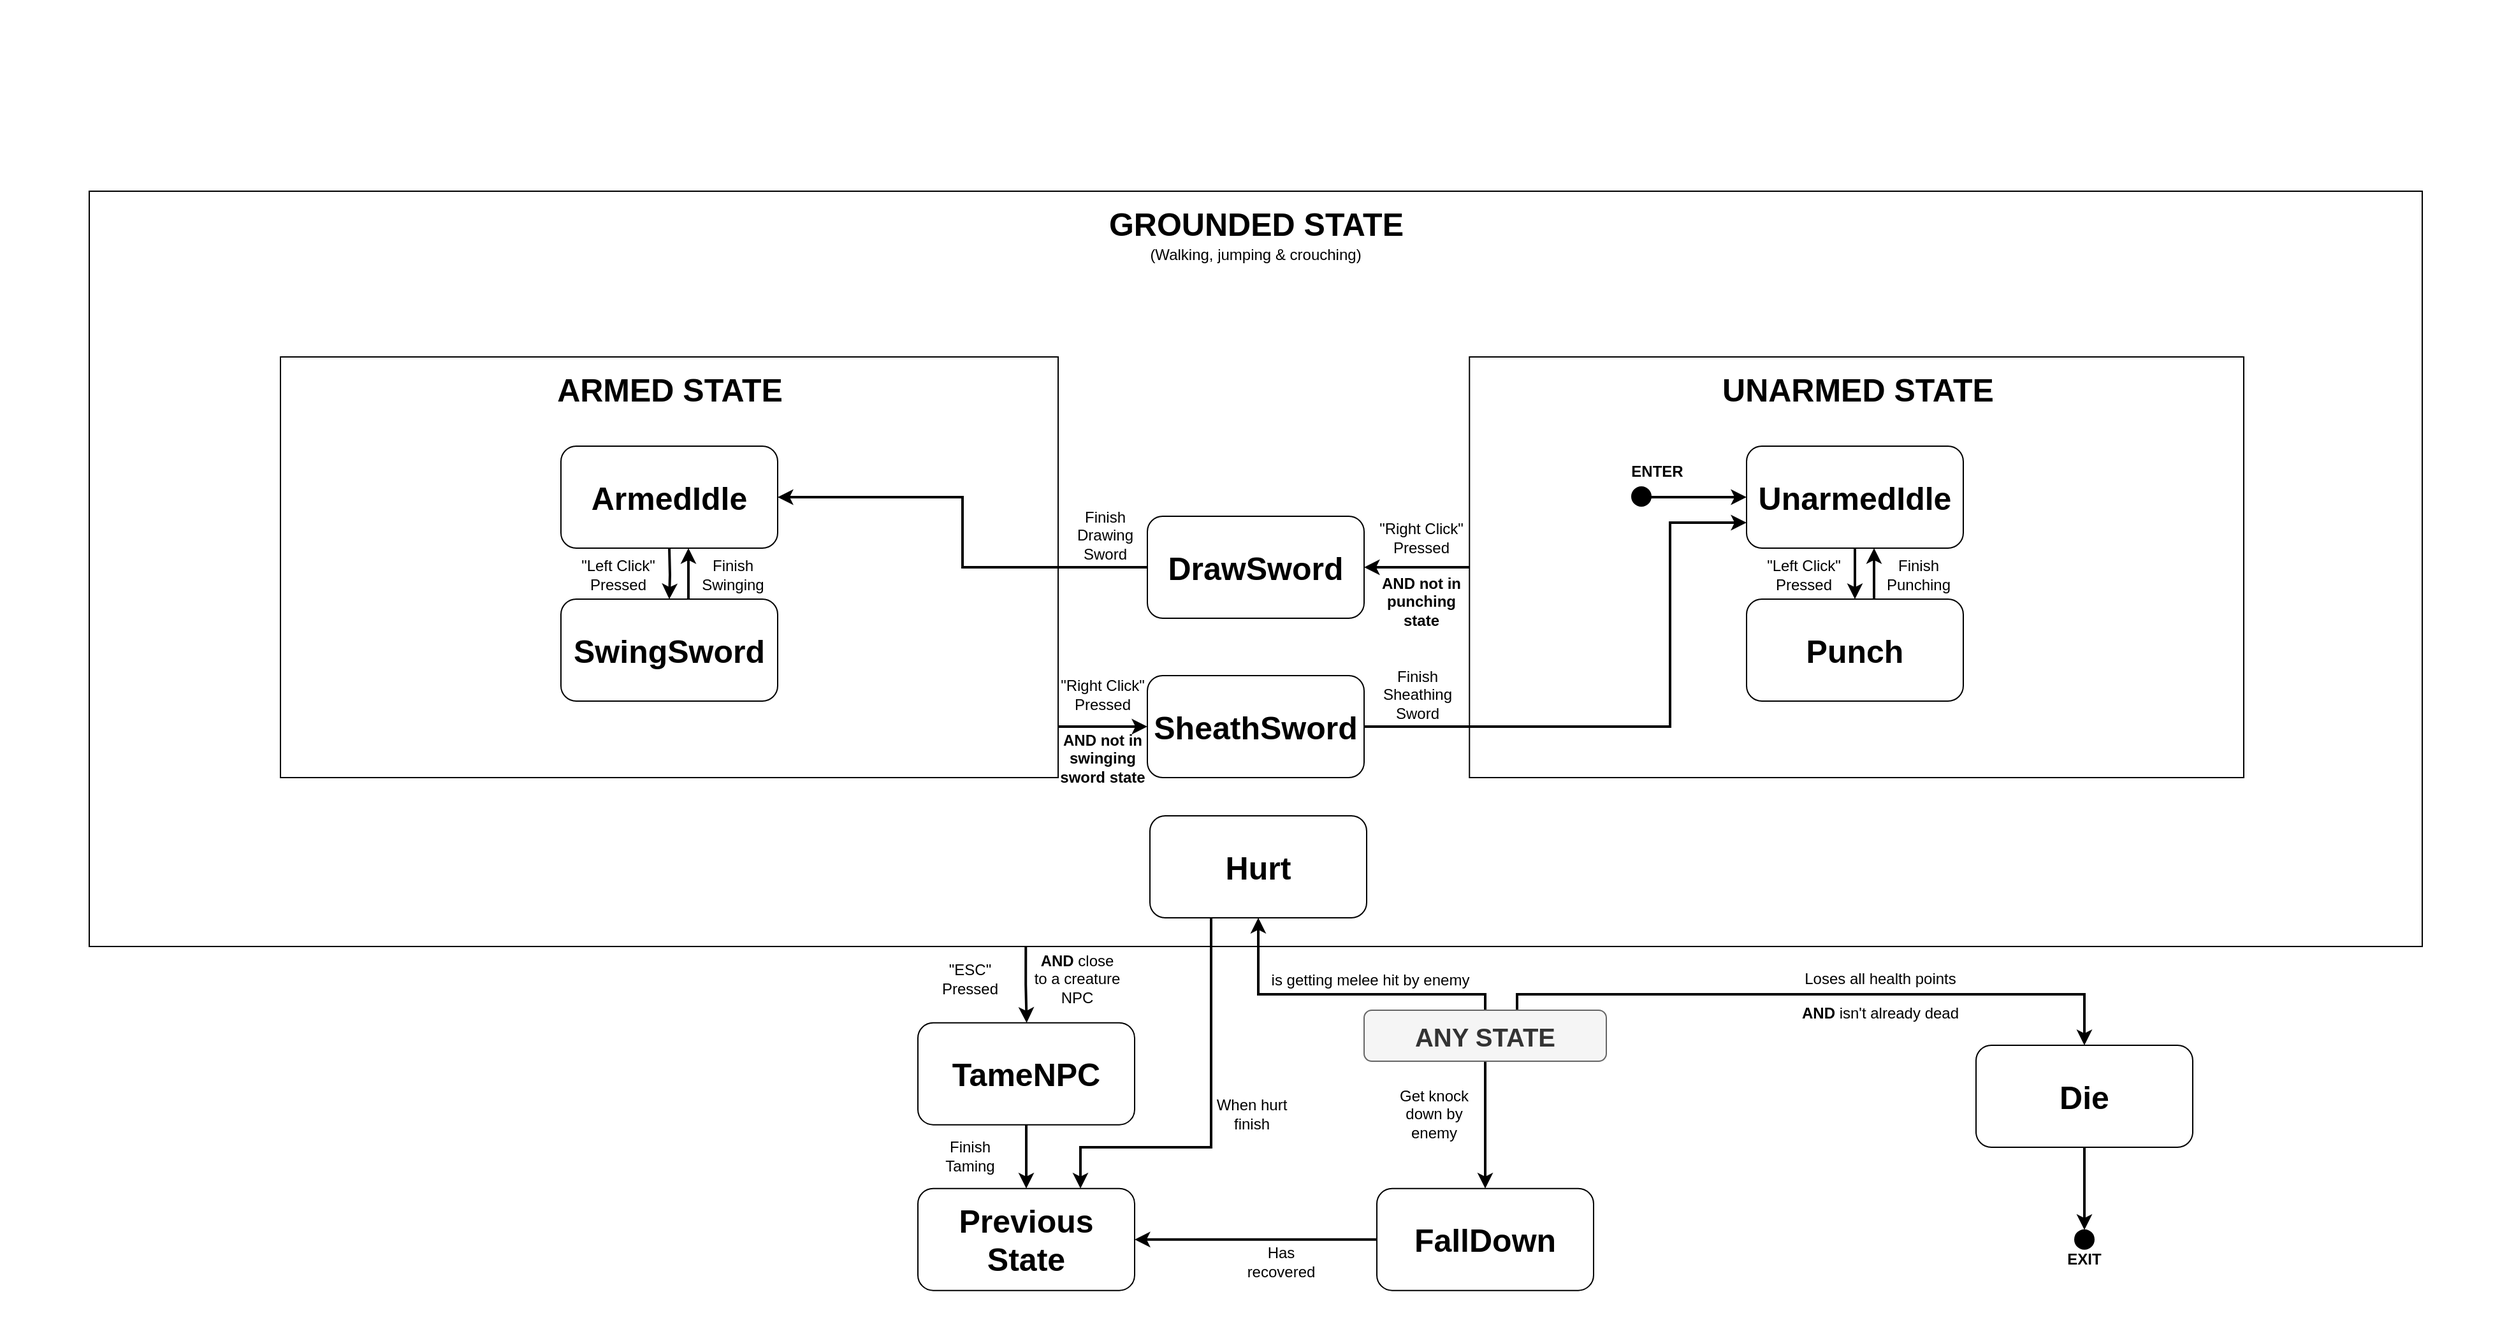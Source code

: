 <mxfile version="20.0.3" type="device" pages="2"><diagram id="yUpBF1HfpDL-CtmX74Qh" name="Page-2"><mxGraphModel dx="3445" dy="2468" grid="1" gridSize="10" guides="1" tooltips="1" connect="1" arrows="1" fold="1" page="1" pageScale="1" pageWidth="850" pageHeight="1100" math="0" shadow="0"><root><mxCell id="0"/><mxCell id="1" parent="0"/><mxCell id="lR3vza3MDC_BsID35Lrz-1" value="" style="rounded=0;whiteSpace=wrap;html=1;fontSize=11;fillColor=none;strokeColor=none;" vertex="1" parent="1"><mxGeometry x="-250" y="-610" width="1960" height="1040" as="geometry"/></mxCell><mxCell id="C9PRZ3Kujz4Gb-X37OMo-48" value="" style="rounded=0;whiteSpace=wrap;html=1;fontSize=11;" parent="1" vertex="1"><mxGeometry x="-180" y="-460" width="1830" height="592.5" as="geometry"/></mxCell><mxCell id="C9PRZ3Kujz4Gb-X37OMo-7" style="edgeStyle=orthogonalEdgeStyle;rounded=0;orthogonalLoop=1;jettySize=auto;html=1;entryX=0.383;entryY=-0.002;entryDx=0;entryDy=0;fontSize=11;strokeWidth=2;entryPerimeter=0;" parent="1" edge="1"><mxGeometry relative="1" as="geometry"><mxPoint x="554.64" y="132.5" as="sourcePoint"/><mxPoint x="555.31" y="192.34" as="targetPoint"/><Array as="points"><mxPoint x="554.64" y="162.5"/><mxPoint x="555.64" y="162.5"/></Array></mxGeometry></mxCell><mxCell id="C9PRZ3Kujz4Gb-X37OMo-19" style="edgeStyle=orthogonalEdgeStyle;rounded=0;orthogonalLoop=1;jettySize=auto;html=1;fontSize=11;strokeWidth=2;" parent="1" source="C9PRZ3Kujz4Gb-X37OMo-2" edge="1"><mxGeometry relative="1" as="geometry"><mxPoint x="555" y="322.34" as="targetPoint"/></mxGeometry></mxCell><mxCell id="C9PRZ3Kujz4Gb-X37OMo-2" value="&lt;font style=&quot;font-size: 25px;&quot;&gt;&lt;b&gt;TameNPC&lt;/b&gt;&lt;/font&gt;" style="rounded=1;whiteSpace=wrap;html=1;" parent="1" vertex="1"><mxGeometry x="470" y="192.34" width="170" height="80" as="geometry"/></mxCell><mxCell id="C9PRZ3Kujz4Gb-X37OMo-8" value="&quot;ESC&quot; Pressed" style="text;html=1;strokeColor=none;fillColor=none;align=center;verticalAlign=middle;whiteSpace=wrap;rounded=0;fontSize=12;" parent="1" vertex="1"><mxGeometry x="475.56" y="132.5" width="70" height="50" as="geometry"/></mxCell><mxCell id="C9PRZ3Kujz4Gb-X37OMo-20" value="&lt;font style=&quot;font-size: 25px;&quot;&gt;&lt;b&gt;Previous State&lt;/b&gt;&lt;/font&gt;" style="rounded=1;whiteSpace=wrap;html=1;" parent="1" vertex="1"><mxGeometry x="470" y="322.34" width="170" height="80" as="geometry"/></mxCell><mxCell id="C9PRZ3Kujz4Gb-X37OMo-21" value="Finish Taming" style="text;html=1;strokeColor=none;fillColor=none;align=center;verticalAlign=middle;whiteSpace=wrap;rounded=0;fontSize=12;" parent="1" vertex="1"><mxGeometry x="475.56" y="272.34" width="70" height="50" as="geometry"/></mxCell><mxCell id="C9PRZ3Kujz4Gb-X37OMo-38" style="edgeStyle=orthogonalEdgeStyle;rounded=0;orthogonalLoop=1;jettySize=auto;html=1;entryX=1;entryY=0.5;entryDx=0;entryDy=0;fontSize=25;strokeWidth=2;" parent="1" source="C9PRZ3Kujz4Gb-X37OMo-23" target="C9PRZ3Kujz4Gb-X37OMo-12" edge="1"><mxGeometry relative="1" as="geometry"/></mxCell><mxCell id="C9PRZ3Kujz4Gb-X37OMo-23" value="" style="rounded=0;whiteSpace=wrap;html=1;fontSize=11;" parent="1" vertex="1"><mxGeometry x="902.64" y="-330" width="607.36" height="330" as="geometry"/></mxCell><mxCell id="C9PRZ3Kujz4Gb-X37OMo-24" value="UNARMED STATE" style="text;html=1;strokeColor=none;fillColor=none;align=center;verticalAlign=middle;whiteSpace=wrap;rounded=0;fontSize=25;fontStyle=1" parent="1" vertex="1"><mxGeometry x="1075.28" y="-320" width="264.72" height="30" as="geometry"/></mxCell><mxCell id="C9PRZ3Kujz4Gb-X37OMo-12" value="&lt;font style=&quot;font-size: 25px;&quot;&gt;&lt;b&gt;DrawSword&lt;/b&gt;&lt;/font&gt;" style="rounded=1;whiteSpace=wrap;html=1;" parent="1" vertex="1"><mxGeometry x="650" y="-205" width="170" height="80" as="geometry"/></mxCell><mxCell id="C9PRZ3Kujz4Gb-X37OMo-34" style="edgeStyle=orthogonalEdgeStyle;rounded=0;orthogonalLoop=1;jettySize=auto;html=1;entryX=0.5;entryY=0;entryDx=0;entryDy=0;fontSize=25;strokeWidth=2;" parent="1" source="f2G6BQzRH3v57bKZy8mz-2" target="C9PRZ3Kujz4Gb-X37OMo-33" edge="1"><mxGeometry relative="1" as="geometry"/></mxCell><mxCell id="f2G6BQzRH3v57bKZy8mz-2" value="&lt;font style=&quot;font-size: 25px;&quot;&gt;&lt;b&gt;UnarmedIdle&lt;/b&gt;&lt;/font&gt;" style="rounded=1;whiteSpace=wrap;html=1;" parent="1" vertex="1"><mxGeometry x="1120" y="-260" width="170" height="80" as="geometry"/></mxCell><mxCell id="f2G6BQzRH3v57bKZy8mz-46" style="edgeStyle=orthogonalEdgeStyle;rounded=0;orthogonalLoop=1;jettySize=auto;html=1;fontSize=5;strokeWidth=2;" parent="1" source="f2G6BQzRH3v57bKZy8mz-47" edge="1"><mxGeometry relative="1" as="geometry"><mxPoint x="1120" y="-220" as="targetPoint"/><Array as="points"><mxPoint x="1082.44" y="-220.5"/></Array></mxGeometry></mxCell><mxCell id="f2G6BQzRH3v57bKZy8mz-47" value="" style="ellipse;whiteSpace=wrap;html=1;aspect=fixed;fontSize=5;fillColor=#000000;" parent="1" vertex="1"><mxGeometry x="1030" y="-228" width="15" height="15" as="geometry"/></mxCell><mxCell id="f2G6BQzRH3v57bKZy8mz-48" value="ENTER" style="text;html=1;strokeColor=none;fillColor=none;align=center;verticalAlign=middle;whiteSpace=wrap;rounded=0;fontSize=12;fontStyle=1" parent="1" vertex="1"><mxGeometry x="1027.08" y="-248" width="46.13" height="15" as="geometry"/></mxCell><mxCell id="sqc_Tt65g7vkRFVTMmjo-10" style="edgeStyle=orthogonalEdgeStyle;rounded=0;orthogonalLoop=1;jettySize=auto;html=1;fontSize=15;strokeWidth=2;" parent="1" source="C9PRZ3Kujz4Gb-X37OMo-33" target="f2G6BQzRH3v57bKZy8mz-2" edge="1"><mxGeometry relative="1" as="geometry"><Array as="points"><mxPoint x="1220" y="-160"/><mxPoint x="1220" y="-160"/></Array></mxGeometry></mxCell><mxCell id="C9PRZ3Kujz4Gb-X37OMo-33" value="&lt;font style=&quot;font-size: 25px;&quot;&gt;&lt;b&gt;Punch&lt;/b&gt;&lt;/font&gt;" style="rounded=1;whiteSpace=wrap;html=1;" parent="1" vertex="1"><mxGeometry x="1120" y="-140" width="170" height="80" as="geometry"/></mxCell><mxCell id="C9PRZ3Kujz4Gb-X37OMo-37" value="&quot;Left Click&quot;&lt;br&gt;Pressed" style="text;html=1;strokeColor=none;fillColor=none;align=center;verticalAlign=middle;whiteSpace=wrap;rounded=0;fontSize=12;" parent="1" vertex="1"><mxGeometry x="1130" y="-184" width="70" height="50" as="geometry"/></mxCell><mxCell id="C9PRZ3Kujz4Gb-X37OMo-40" value="&quot;Right Click&quot; Pressed" style="text;html=1;strokeColor=none;fillColor=none;align=center;verticalAlign=middle;whiteSpace=wrap;rounded=0;fontSize=12;" parent="1" vertex="1"><mxGeometry x="830" y="-213" width="70" height="50" as="geometry"/></mxCell><mxCell id="C9PRZ3Kujz4Gb-X37OMo-42" value="Finish Drawing Sword" style="text;html=1;strokeColor=none;fillColor=none;align=center;verticalAlign=middle;whiteSpace=wrap;rounded=0;fontSize=12;" parent="1" vertex="1"><mxGeometry x="582" y="-215" width="70" height="50" as="geometry"/></mxCell><mxCell id="C9PRZ3Kujz4Gb-X37OMo-44" style="edgeStyle=orthogonalEdgeStyle;rounded=0;orthogonalLoop=1;jettySize=auto;html=1;fontSize=25;strokeWidth=2;entryX=0;entryY=0.75;entryDx=0;entryDy=0;" parent="1" source="C9PRZ3Kujz4Gb-X37OMo-43" target="f2G6BQzRH3v57bKZy8mz-2" edge="1"><mxGeometry relative="1" as="geometry"><mxPoint x="890" as="targetPoint"/><Array as="points"><mxPoint x="1060" y="-40"/><mxPoint x="1060" y="-200"/></Array></mxGeometry></mxCell><mxCell id="C9PRZ3Kujz4Gb-X37OMo-43" value="&lt;font style=&quot;font-size: 25px;&quot;&gt;&lt;b&gt;SheathSword&lt;/b&gt;&lt;/font&gt;" style="rounded=1;whiteSpace=wrap;html=1;" parent="1" vertex="1"><mxGeometry x="650" y="-80" width="170" height="80" as="geometry"/></mxCell><mxCell id="C9PRZ3Kujz4Gb-X37OMo-45" style="edgeStyle=orthogonalEdgeStyle;rounded=0;orthogonalLoop=1;jettySize=auto;html=1;fontSize=25;strokeWidth=2;entryX=0;entryY=0.5;entryDx=0;entryDy=0;" parent="1" target="C9PRZ3Kujz4Gb-X37OMo-43" edge="1"><mxGeometry relative="1" as="geometry"><mxPoint x="912.64" y="-30.03" as="targetPoint"/><mxPoint x="579" y="-40" as="sourcePoint"/><Array as="points"><mxPoint x="579" y="-40"/></Array></mxGeometry></mxCell><mxCell id="C9PRZ3Kujz4Gb-X37OMo-46" value="&quot;Right Click&quot; Pressed" style="text;html=1;strokeColor=none;fillColor=none;align=center;verticalAlign=middle;whiteSpace=wrap;rounded=0;fontSize=12;" parent="1" vertex="1"><mxGeometry x="580" y="-90" width="70" height="50" as="geometry"/></mxCell><mxCell id="C9PRZ3Kujz4Gb-X37OMo-47" value="Finish Sheathing Sword" style="text;html=1;strokeColor=none;fillColor=none;align=center;verticalAlign=middle;whiteSpace=wrap;rounded=0;fontSize=12;" parent="1" vertex="1"><mxGeometry x="827" y="-90" width="70" height="50" as="geometry"/></mxCell><mxCell id="C9PRZ3Kujz4Gb-X37OMo-49" value="GROUNDED STATE" style="text;html=1;strokeColor=none;fillColor=none;align=center;verticalAlign=middle;whiteSpace=wrap;rounded=0;fontSize=25;fontStyle=1" parent="1" vertex="1"><mxGeometry x="602.64" y="-450" width="264.72" height="30" as="geometry"/></mxCell><mxCell id="C9PRZ3Kujz4Gb-X37OMo-57" value="" style="rounded=0;whiteSpace=wrap;html=1;fontSize=11;" parent="1" vertex="1"><mxGeometry x="-30" y="-330" width="610" height="330" as="geometry"/></mxCell><mxCell id="C9PRZ3Kujz4Gb-X37OMo-58" value="ARMED STATE" style="text;html=1;strokeColor=none;fillColor=none;align=center;verticalAlign=middle;whiteSpace=wrap;rounded=0;fontSize=25;fontStyle=1" parent="1" vertex="1"><mxGeometry x="142.64" y="-320" width="264.72" height="30" as="geometry"/></mxCell><mxCell id="C9PRZ3Kujz4Gb-X37OMo-59" value="&lt;font style=&quot;font-size: 25px;&quot;&gt;&lt;b&gt;ArmedIdle&lt;/b&gt;&lt;/font&gt;" style="rounded=1;whiteSpace=wrap;html=1;" parent="1" vertex="1"><mxGeometry x="190" y="-260" width="170" height="80" as="geometry"/></mxCell><mxCell id="C9PRZ3Kujz4Gb-X37OMo-60" style="edgeStyle=orthogonalEdgeStyle;rounded=0;orthogonalLoop=1;jettySize=auto;html=1;entryX=0.5;entryY=0;entryDx=0;entryDy=0;fontSize=25;strokeWidth=2;" parent="1" target="C9PRZ3Kujz4Gb-X37OMo-61" edge="1"><mxGeometry relative="1" as="geometry"><mxPoint x="275" y="-180" as="sourcePoint"/></mxGeometry></mxCell><mxCell id="sqc_Tt65g7vkRFVTMmjo-14" style="edgeStyle=orthogonalEdgeStyle;rounded=0;orthogonalLoop=1;jettySize=auto;html=1;fontSize=15;strokeWidth=2;" parent="1" source="C9PRZ3Kujz4Gb-X37OMo-61" edge="1"><mxGeometry relative="1" as="geometry"><mxPoint x="290" y="-180" as="targetPoint"/><Array as="points"><mxPoint x="290" y="-180"/></Array></mxGeometry></mxCell><mxCell id="C9PRZ3Kujz4Gb-X37OMo-61" value="&lt;font style=&quot;font-size: 25px;&quot;&gt;&lt;b&gt;SwingSword&lt;/b&gt;&lt;/font&gt;" style="rounded=1;whiteSpace=wrap;html=1;" parent="1" vertex="1"><mxGeometry x="190" y="-140" width="170" height="80" as="geometry"/></mxCell><mxCell id="C9PRZ3Kujz4Gb-X37OMo-62" value="&quot;Left Click&quot;&lt;br&gt;Pressed" style="text;html=1;strokeColor=none;fillColor=none;align=center;verticalAlign=middle;whiteSpace=wrap;rounded=0;fontSize=12;" parent="1" vertex="1"><mxGeometry x="200" y="-184" width="70" height="50" as="geometry"/></mxCell><mxCell id="sqc_Tt65g7vkRFVTMmjo-11" value="Finish Punching" style="text;html=1;strokeColor=none;fillColor=none;align=center;verticalAlign=middle;whiteSpace=wrap;rounded=0;fontSize=12;" parent="1" vertex="1"><mxGeometry x="1220" y="-184" width="70" height="50" as="geometry"/></mxCell><mxCell id="sqc_Tt65g7vkRFVTMmjo-15" value="Finish Swinging" style="text;html=1;strokeColor=none;fillColor=none;align=center;verticalAlign=middle;whiteSpace=wrap;rounded=0;fontSize=12;" parent="1" vertex="1"><mxGeometry x="290" y="-184" width="70" height="50" as="geometry"/></mxCell><mxCell id="FXybPwPr7TncIUo6aG1R-1" value="(Walking, jumping &amp;amp; crouching)" style="text;html=1;strokeColor=none;fillColor=none;align=center;verticalAlign=middle;whiteSpace=wrap;rounded=0;fontSize=12;" parent="1" vertex="1"><mxGeometry x="640" y="-440" width="190" height="60" as="geometry"/></mxCell><mxCell id="FXybPwPr7TncIUo6aG1R-2" value="&lt;b&gt;AND &lt;/b&gt;close to a creature NPC" style="text;html=1;strokeColor=none;fillColor=none;align=center;verticalAlign=middle;whiteSpace=wrap;rounded=0;fontSize=12;" parent="1" vertex="1"><mxGeometry x="560" y="132.5" width="70" height="50" as="geometry"/></mxCell><mxCell id="XEfIY7p0j_nCrsNlaSIn-3" style="edgeStyle=orthogonalEdgeStyle;rounded=0;orthogonalLoop=1;jettySize=auto;html=1;entryX=0.5;entryY=0;entryDx=0;entryDy=0;strokeWidth=2;" parent="1" source="XEfIY7p0j_nCrsNlaSIn-1" target="XEfIY7p0j_nCrsNlaSIn-2" edge="1"><mxGeometry relative="1" as="geometry"/></mxCell><mxCell id="XEfIY7p0j_nCrsNlaSIn-6" style="edgeStyle=orthogonalEdgeStyle;rounded=0;orthogonalLoop=1;jettySize=auto;html=1;strokeWidth=2;" parent="1" source="XEfIY7p0j_nCrsNlaSIn-1" target="XEfIY7p0j_nCrsNlaSIn-5" edge="1"><mxGeometry relative="1" as="geometry"><Array as="points"><mxPoint x="915" y="170"/><mxPoint x="737" y="170"/></Array></mxGeometry></mxCell><mxCell id="5kYBkoKc0X89ujHSu7hd-3" style="edgeStyle=orthogonalEdgeStyle;rounded=0;orthogonalLoop=1;jettySize=auto;html=1;entryX=0.5;entryY=0;entryDx=0;entryDy=0;strokeWidth=2;" parent="1" source="XEfIY7p0j_nCrsNlaSIn-1" target="5kYBkoKc0X89ujHSu7hd-2" edge="1"><mxGeometry relative="1" as="geometry"><Array as="points"><mxPoint x="940" y="170"/><mxPoint x="1385" y="170"/></Array></mxGeometry></mxCell><mxCell id="XEfIY7p0j_nCrsNlaSIn-1" value="&lt;span style=&quot;font-size: 20px;&quot;&gt;&lt;b&gt;ANY STATE&lt;/b&gt;&lt;/span&gt;" style="rounded=1;whiteSpace=wrap;html=1;fillColor=#f5f5f5;strokeColor=#666666;fontColor=#333333;" parent="1" vertex="1"><mxGeometry x="820" y="182.5" width="190" height="40" as="geometry"/></mxCell><mxCell id="XEfIY7p0j_nCrsNlaSIn-9" style="edgeStyle=orthogonalEdgeStyle;rounded=0;orthogonalLoop=1;jettySize=auto;html=1;entryX=1;entryY=0.5;entryDx=0;entryDy=0;strokeWidth=2;" parent="1" source="XEfIY7p0j_nCrsNlaSIn-2" target="C9PRZ3Kujz4Gb-X37OMo-20" edge="1"><mxGeometry relative="1" as="geometry"/></mxCell><mxCell id="XEfIY7p0j_nCrsNlaSIn-2" value="&lt;font style=&quot;font-size: 25px;&quot;&gt;&lt;b&gt;FallDown&lt;/b&gt;&lt;/font&gt;" style="rounded=1;whiteSpace=wrap;html=1;" parent="1" vertex="1"><mxGeometry x="830" y="322.34" width="170" height="80" as="geometry"/></mxCell><mxCell id="XEfIY7p0j_nCrsNlaSIn-4" value="Get knock down by enemy" style="text;html=1;strokeColor=none;fillColor=none;align=center;verticalAlign=middle;whiteSpace=wrap;rounded=0;fontSize=12;" parent="1" vertex="1"><mxGeometry x="840" y="239" width="70" height="50" as="geometry"/></mxCell><mxCell id="XEfIY7p0j_nCrsNlaSIn-11" style="edgeStyle=orthogonalEdgeStyle;rounded=0;orthogonalLoop=1;jettySize=auto;html=1;strokeWidth=2;exitX=0;exitY=0.5;exitDx=0;exitDy=0;entryX=0.75;entryY=0;entryDx=0;entryDy=0;" parent="1" source="XEfIY7p0j_nCrsNlaSIn-5" target="C9PRZ3Kujz4Gb-X37OMo-20" edge="1"><mxGeometry relative="1" as="geometry"><Array as="points"><mxPoint x="700" y="70"/><mxPoint x="700" y="290"/><mxPoint x="598" y="290"/></Array><mxPoint x="555" y="420" as="targetPoint"/></mxGeometry></mxCell><mxCell id="XEfIY7p0j_nCrsNlaSIn-5" value="&lt;font style=&quot;font-size: 25px;&quot;&gt;&lt;b&gt;Hurt&lt;/b&gt;&lt;/font&gt;" style="rounded=1;whiteSpace=wrap;html=1;" parent="1" vertex="1"><mxGeometry x="652" y="30" width="170" height="80" as="geometry"/></mxCell><mxCell id="XEfIY7p0j_nCrsNlaSIn-7" value="is getting melee hit by enemy" style="text;html=1;strokeColor=none;fillColor=none;align=center;verticalAlign=middle;whiteSpace=wrap;rounded=0;fontSize=12;" parent="1" vertex="1"><mxGeometry x="727" y="134" width="196" height="50" as="geometry"/></mxCell><mxCell id="XEfIY7p0j_nCrsNlaSIn-10" value="Has recovered" style="text;html=1;strokeColor=none;fillColor=none;align=center;verticalAlign=middle;whiteSpace=wrap;rounded=0;fontSize=12;" parent="1" vertex="1"><mxGeometry x="720" y="354.84" width="70" height="50" as="geometry"/></mxCell><mxCell id="XEfIY7p0j_nCrsNlaSIn-12" value="When hurt finish" style="text;html=1;strokeColor=none;fillColor=none;align=center;verticalAlign=middle;whiteSpace=wrap;rounded=0;fontSize=12;" parent="1" vertex="1"><mxGeometry x="697" y="239" width="70" height="50" as="geometry"/></mxCell><mxCell id="5kYBkoKc0X89ujHSu7hd-5" style="edgeStyle=orthogonalEdgeStyle;rounded=0;orthogonalLoop=1;jettySize=auto;html=1;strokeWidth=2;entryX=0.5;entryY=0;entryDx=0;entryDy=0;" parent="1" source="5kYBkoKc0X89ujHSu7hd-2" target="5kYBkoKc0X89ujHSu7hd-7" edge="1"><mxGeometry relative="1" as="geometry"><mxPoint x="1385" y="350" as="targetPoint"/></mxGeometry></mxCell><mxCell id="5kYBkoKc0X89ujHSu7hd-2" value="&lt;font style=&quot;font-size: 25px;&quot;&gt;&lt;b&gt;Die&lt;/b&gt;&lt;/font&gt;" style="rounded=1;whiteSpace=wrap;html=1;" parent="1" vertex="1"><mxGeometry x="1300" y="210" width="170" height="80" as="geometry"/></mxCell><mxCell id="5kYBkoKc0X89ujHSu7hd-4" value="Loses all health points" style="text;html=1;strokeColor=none;fillColor=none;align=center;verticalAlign=middle;whiteSpace=wrap;rounded=0;fontSize=12;" parent="1" vertex="1"><mxGeometry x="1140" y="132.5" width="170" height="50" as="geometry"/></mxCell><mxCell id="5kYBkoKc0X89ujHSu7hd-7" value="" style="ellipse;whiteSpace=wrap;html=1;aspect=fixed;fontSize=5;fillColor=#000000;" parent="1" vertex="1"><mxGeometry x="1377.5" y="354.84" width="15" height="15" as="geometry"/></mxCell><mxCell id="5kYBkoKc0X89ujHSu7hd-8" value="EXIT" style="text;html=1;strokeColor=none;fillColor=none;align=center;verticalAlign=middle;whiteSpace=wrap;rounded=0;fontSize=12;fontStyle=1" parent="1" vertex="1"><mxGeometry x="1361.94" y="370" width="46.13" height="15" as="geometry"/></mxCell><mxCell id="cuzj8sPPeZRZw2SsU4HX-1" value="&lt;b&gt;AND &lt;/b&gt;isn't already dead" style="text;html=1;strokeColor=none;fillColor=none;align=center;verticalAlign=middle;whiteSpace=wrap;rounded=0;fontSize=12;" parent="1" vertex="1"><mxGeometry x="1140" y="160" width="170" height="50" as="geometry"/></mxCell><mxCell id="W1N1uzbsPRrbgl_8o9r_-1" value="&lt;b&gt;AND not in punching state&lt;/b&gt;" style="text;html=1;strokeColor=none;fillColor=none;align=center;verticalAlign=middle;whiteSpace=wrap;rounded=0;fontSize=12;" parent="1" vertex="1"><mxGeometry x="830" y="-163" width="70" height="50" as="geometry"/></mxCell><mxCell id="W1N1uzbsPRrbgl_8o9r_-2" value="&lt;b&gt;AND not in swinging sword state&lt;/b&gt;" style="text;html=1;strokeColor=none;fillColor=none;align=center;verticalAlign=middle;whiteSpace=wrap;rounded=0;fontSize=12;" parent="1" vertex="1"><mxGeometry x="580" y="-40" width="70" height="50" as="geometry"/></mxCell><mxCell id="C9PRZ3Kujz4Gb-X37OMo-39" style="edgeStyle=orthogonalEdgeStyle;rounded=0;orthogonalLoop=1;jettySize=auto;html=1;fontSize=25;strokeWidth=2;entryX=1;entryY=0.5;entryDx=0;entryDy=0;" parent="1" source="C9PRZ3Kujz4Gb-X37OMo-12" target="C9PRZ3Kujz4Gb-X37OMo-59" edge="1"><mxGeometry relative="1" as="geometry"><mxPoint x="580" y="-165" as="targetPoint"/></mxGeometry></mxCell></root></mxGraphModel></diagram><diagram id="PQMNVKTrhOBKIQkuQ19b" name="Page-3"><mxGraphModel dx="1153" dy="1643" grid="1" gridSize="10" guides="1" tooltips="1" connect="1" arrows="1" fold="1" page="1" pageScale="1" pageWidth="850" pageHeight="1100" math="0" shadow="0"><root><mxCell id="0"/><mxCell id="1" parent="0"/><mxCell id="2KXeZ48szME7PTsWGcJq-1" value="" style="rounded=0;whiteSpace=wrap;html=1;fontSize=11;fillColor=none;strokeColor=none;" vertex="1" parent="1"><mxGeometry x="820" y="-750" width="1670" height="790" as="geometry"/></mxCell><mxCell id="PMYbye1FAwo4uEmkiMQV-11" value="" style="rounded=0;whiteSpace=wrap;html=1;fontSize=11;" parent="1" vertex="1"><mxGeometry x="886.13" y="-345" width="367.64" height="300" as="geometry"/></mxCell><mxCell id="PMYbye1FAwo4uEmkiMQV-14" style="edgeStyle=orthogonalEdgeStyle;rounded=0;orthogonalLoop=1;jettySize=auto;html=1;strokeWidth=2;" parent="1" source="f1hg1kzVJCjG45DMdMUc-1" target="8JXo0PWnIYeJ_Azcnv1q-1" edge="1"><mxGeometry relative="1" as="geometry"><Array as="points"><mxPoint x="1330" y="-250"/><mxPoint x="1330" y="-250"/></Array></mxGeometry></mxCell><mxCell id="f1hg1kzVJCjG45DMdMUc-1" value="" style="rounded=0;whiteSpace=wrap;html=1;fontSize=11;" parent="1" vertex="1"><mxGeometry x="1390" y="-380" width="990" height="370" as="geometry"/></mxCell><mxCell id="_IHv30fQveOzO7hxMFxY-2" style="edgeStyle=orthogonalEdgeStyle;rounded=0;orthogonalLoop=1;jettySize=auto;html=1;strokeWidth=2;" parent="1" source="8JXo0PWnIYeJ_Azcnv1q-1" target="_IHv30fQveOzO7hxMFxY-1" edge="1"><mxGeometry relative="1" as="geometry"/></mxCell><mxCell id="8JXo0PWnIYeJ_Azcnv1q-1" value="&lt;span style=&quot;font-size: 25px;&quot;&gt;&lt;b&gt;Stand&lt;/b&gt;&lt;/span&gt;" style="rounded=1;whiteSpace=wrap;html=1;" parent="1" vertex="1"><mxGeometry x="984.95" y="-291" width="170" height="80" as="geometry"/></mxCell><mxCell id="8JXo0PWnIYeJ_Azcnv1q-2" style="edgeStyle=orthogonalEdgeStyle;rounded=0;orthogonalLoop=1;jettySize=auto;html=1;fontSize=5;strokeWidth=2;" parent="1" source="8JXo0PWnIYeJ_Azcnv1q-3" edge="1"><mxGeometry relative="1" as="geometry"><mxPoint x="984.95" y="-251.5" as="targetPoint"/><Array as="points"><mxPoint x="947.39" y="-252"/></Array></mxGeometry></mxCell><mxCell id="8JXo0PWnIYeJ_Azcnv1q-3" value="" style="ellipse;whiteSpace=wrap;html=1;aspect=fixed;fontSize=5;fillColor=#000000;" parent="1" vertex="1"><mxGeometry x="894.95" y="-259.5" width="15" height="15" as="geometry"/></mxCell><mxCell id="8JXo0PWnIYeJ_Azcnv1q-4" value="ENTER" style="text;html=1;strokeColor=none;fillColor=none;align=center;verticalAlign=middle;whiteSpace=wrap;rounded=0;fontSize=12;fontStyle=1" parent="1" vertex="1"><mxGeometry x="892.03" y="-279.5" width="46.13" height="15" as="geometry"/></mxCell><mxCell id="f1hg1kzVJCjG45DMdMUc-16" style="edgeStyle=orthogonalEdgeStyle;rounded=0;orthogonalLoop=1;jettySize=auto;html=1;strokeWidth=2;" parent="1" source="8JXo0PWnIYeJ_Azcnv1q-5" target="f1hg1kzVJCjG45DMdMUc-4" edge="1"><mxGeometry relative="1" as="geometry"><Array as="points"><mxPoint x="1617.5" y="-96"/><mxPoint x="1902.5" y="-96"/></Array></mxGeometry></mxCell><mxCell id="8JXo0PWnIYeJ_Azcnv1q-5" value="&lt;span style=&quot;font-size: 25px;&quot;&gt;&lt;b&gt;SeekPlayer&lt;/b&gt;&lt;/span&gt;" style="rounded=1;whiteSpace=wrap;html=1;" parent="1" vertex="1"><mxGeometry x="1532.5" y="-226" width="170" height="80" as="geometry"/></mxCell><mxCell id="_IHv30fQveOzO7hxMFxY-1" value="&lt;span style=&quot;font-size: 25px;&quot;&gt;&lt;b&gt;Sit&lt;br&gt;&lt;/b&gt;&lt;/span&gt;" style="rounded=1;whiteSpace=wrap;html=1;" parent="1" vertex="1"><mxGeometry x="984.95" y="-141" width="170" height="80" as="geometry"/></mxCell><mxCell id="_IHv30fQveOzO7hxMFxY-3" value="Tired&lt;br&gt;(Random Chance)" style="text;html=1;strokeColor=none;fillColor=none;align=center;verticalAlign=middle;whiteSpace=wrap;rounded=0;fontSize=12;fontStyle=0" parent="1" vertex="1"><mxGeometry x="1090" y="-196" width="46.13" height="40" as="geometry"/></mxCell><mxCell id="f1hg1kzVJCjG45DMdMUc-2" value="ALERT STATE" style="text;html=1;strokeColor=none;fillColor=none;align=center;verticalAlign=middle;whiteSpace=wrap;rounded=0;fontSize=25;fontStyle=1" parent="1" vertex="1"><mxGeometry x="1765.14" y="-369" width="264.72" height="30" as="geometry"/></mxCell><mxCell id="f1hg1kzVJCjG45DMdMUc-18" style="edgeStyle=orthogonalEdgeStyle;rounded=0;orthogonalLoop=1;jettySize=auto;html=1;entryX=0.5;entryY=0;entryDx=0;entryDy=0;fontSize=20;strokeWidth=2;" parent="1" source="f1hg1kzVJCjG45DMdMUc-4" target="8JXo0PWnIYeJ_Azcnv1q-5" edge="1"><mxGeometry relative="1" as="geometry"><Array as="points"><mxPoint x="1902.5" y="-276"/><mxPoint x="1617.5" y="-276"/></Array></mxGeometry></mxCell><mxCell id="f1hg1kzVJCjG45DMdMUc-4" value="&lt;span style=&quot;font-size: 25px;&quot;&gt;&lt;b&gt;MeleeAttack&lt;/b&gt;&lt;/span&gt;" style="rounded=1;whiteSpace=wrap;html=1;" parent="1" vertex="1"><mxGeometry x="1812.5" y="-226" width="170" height="80" as="geometry"/></mxCell><mxCell id="f1hg1kzVJCjG45DMdMUc-9" value="player is in radius of 10" style="text;html=1;strokeColor=none;fillColor=none;align=center;verticalAlign=middle;whiteSpace=wrap;rounded=0;fontSize=12;fontStyle=0" parent="1" vertex="1"><mxGeometry x="1274.99" y="-197" width="100" height="62" as="geometry"/></mxCell><mxCell id="XvE-qng9D7CLFfEq8OfU-6" style="edgeStyle=orthogonalEdgeStyle;rounded=0;orthogonalLoop=1;jettySize=auto;html=1;fontSize=15;strokeWidth=2;" parent="1" target="XvE-qng9D7CLFfEq8OfU-5" edge="1"><mxGeometry relative="1" as="geometry"><mxPoint x="1902.5" y="-96" as="sourcePoint"/></mxGeometry></mxCell><mxCell id="f1hg1kzVJCjG45DMdMUc-14" value="player in radius of 2" style="text;html=1;strokeColor=none;fillColor=none;align=center;verticalAlign=middle;whiteSpace=wrap;rounded=0;fontSize=12;fontStyle=0" parent="1" vertex="1"><mxGeometry x="1637.08" y="-107" width="128.06" height="62" as="geometry"/></mxCell><mxCell id="f1hg1kzVJCjG45DMdMUc-19" value="Finish Attacking" style="text;html=1;strokeColor=none;fillColor=none;align=center;verticalAlign=middle;whiteSpace=wrap;rounded=0;fontSize=12;fontStyle=0" parent="1" vertex="1"><mxGeometry x="1833.47" y="-321" width="128.06" height="62" as="geometry"/></mxCell><mxCell id="PMYbye1FAwo4uEmkiMQV-4" style="edgeStyle=orthogonalEdgeStyle;rounded=0;orthogonalLoop=1;jettySize=auto;html=1;entryX=0.25;entryY=0;entryDx=0;entryDy=0;strokeWidth=2;" parent="1" source="PBPb2V8g8i8ntC81h0a5-2" target="8JXo0PWnIYeJ_Azcnv1q-5" edge="1"><mxGeometry relative="1" as="geometry"><mxPoint x="1610" y="-380" as="targetPoint"/><Array as="points"/></mxGeometry></mxCell><mxCell id="PBPb2V8g8i8ntC81h0a5-2" value="&lt;span style=&quot;font-size: 25px;&quot;&gt;&lt;b&gt;Hurt&lt;/b&gt;&lt;/span&gt;" style="rounded=1;whiteSpace=wrap;html=1;" parent="1" vertex="1"><mxGeometry x="1800" y="-570" width="170" height="80" as="geometry"/></mxCell><mxCell id="PMYbye1FAwo4uEmkiMQV-3" value="&lt;b&gt;AND &lt;/b&gt;not already dead" style="text;html=1;strokeColor=none;fillColor=none;align=center;verticalAlign=middle;whiteSpace=wrap;rounded=0;fontSize=12;fontStyle=0" parent="1" vertex="1"><mxGeometry x="1891.53" y="-630" width="70" height="40" as="geometry"/></mxCell><mxCell id="PMYbye1FAwo4uEmkiMQV-5" value="Finished Hurting" style="text;html=1;strokeColor=none;fillColor=none;align=center;verticalAlign=middle;whiteSpace=wrap;rounded=0;fontSize=12;fontStyle=0" parent="1" vertex="1"><mxGeometry x="1570" y="-480" width="70" height="40" as="geometry"/></mxCell><mxCell id="PMYbye1FAwo4uEmkiMQV-15" value="IDLE STATE" style="text;html=1;strokeColor=none;fillColor=none;align=center;verticalAlign=middle;whiteSpace=wrap;rounded=0;fontSize=25;fontStyle=1" parent="1" vertex="1"><mxGeometry x="950.0" y="-339" width="264.72" height="30" as="geometry"/></mxCell><mxCell id="PMYbye1FAwo4uEmkiMQV-16" value="Stamina lower equal than 20" style="text;html=1;strokeColor=none;fillColor=none;align=center;verticalAlign=middle;whiteSpace=wrap;rounded=0;fontSize=12;fontStyle=0" parent="1" vertex="1"><mxGeometry x="1270.49" y="-350" width="96.77" height="60" as="geometry"/></mxCell><mxCell id="XvE-qng9D7CLFfEq8OfU-9" style="edgeStyle=orthogonalEdgeStyle;rounded=0;orthogonalLoop=1;jettySize=auto;html=1;fontSize=15;strokeWidth=2;endArrow=none;endFill=0;" parent="1" source="XvE-qng9D7CLFfEq8OfU-5" edge="1"><mxGeometry relative="1" as="geometry"><mxPoint x="1862.5" y="-276" as="targetPoint"/><Array as="points"><mxPoint x="2152.5" y="-276"/></Array></mxGeometry></mxCell><mxCell id="XvE-qng9D7CLFfEq8OfU-5" value="&lt;span style=&quot;font-size: 25px;&quot;&gt;&lt;b&gt;SlamGround&lt;/b&gt;&lt;/span&gt;" style="rounded=1;whiteSpace=wrap;html=1;" parent="1" vertex="1"><mxGeometry x="2067.5" y="-226" width="170" height="80" as="geometry"/></mxCell><mxCell id="XvE-qng9D7CLFfEq8OfU-7" value="80% chance" style="text;html=1;strokeColor=none;fillColor=none;align=center;verticalAlign=middle;whiteSpace=wrap;rounded=0;fontSize=12;fontStyle=0" parent="1" vertex="1"><mxGeometry x="1792.5" y="-156" width="128.06" height="62" as="geometry"/></mxCell><mxCell id="XvE-qng9D7CLFfEq8OfU-8" value="20% chance" style="text;html=1;strokeColor=none;fillColor=none;align=center;verticalAlign=middle;whiteSpace=wrap;rounded=0;fontSize=12;fontStyle=0" parent="1" vertex="1"><mxGeometry x="2042.5" y="-156" width="128.06" height="62" as="geometry"/></mxCell><mxCell id="anYPgfSqNbkBtmcd9icu-2" style="edgeStyle=orthogonalEdgeStyle;rounded=0;orthogonalLoop=1;jettySize=auto;html=1;entryX=0.5;entryY=0;entryDx=0;entryDy=0;strokeWidth=2;" parent="1" source="anYPgfSqNbkBtmcd9icu-1" target="PBPb2V8g8i8ntC81h0a5-2" edge="1"><mxGeometry relative="1" as="geometry"/></mxCell><mxCell id="khTjGRlrs39yR4FXFMkB-2" style="edgeStyle=orthogonalEdgeStyle;rounded=0;orthogonalLoop=1;jettySize=auto;html=1;entryX=0;entryY=0.5;entryDx=0;entryDy=0;strokeWidth=2;" parent="1" source="anYPgfSqNbkBtmcd9icu-1" target="khTjGRlrs39yR4FXFMkB-1" edge="1"><mxGeometry relative="1" as="geometry"/></mxCell><mxCell id="anYPgfSqNbkBtmcd9icu-1" value="&lt;span style=&quot;font-size: 20px;&quot;&gt;&lt;b&gt;ANY STATE&lt;/b&gt;&lt;/span&gt;" style="rounded=1;whiteSpace=wrap;html=1;fillColor=#f5f5f5;strokeColor=#666666;fontColor=#333333;" parent="1" vertex="1"><mxGeometry x="1790" y="-680" width="190" height="40" as="geometry"/></mxCell><mxCell id="Eq3ObMMRczLn9lT3UK-8-1" value="&lt;b&gt;AND &lt;/b&gt;player has not already fell on the ground" style="text;html=1;strokeColor=none;fillColor=none;align=center;verticalAlign=middle;whiteSpace=wrap;rounded=0;fontSize=12;fontStyle=0" parent="1" vertex="1"><mxGeometry x="1637.08" y="-72" width="128.06" height="62" as="geometry"/></mxCell><mxCell id="WVrHA_Z97vzwdqMGr2SY-1" value="&lt;b&gt;AND &lt;/b&gt;player &lt;b&gt;isn't &lt;/b&gt;dead" style="text;html=1;strokeColor=none;fillColor=none;align=center;verticalAlign=middle;whiteSpace=wrap;rounded=0;fontSize=12;fontStyle=0" parent="1" vertex="1"><mxGeometry x="1264.03" y="-171.5" width="121.93" height="58" as="geometry"/></mxCell><mxCell id="WVrHA_Z97vzwdqMGr2SY-2" value="&lt;b&gt;OR&amp;nbsp;&lt;/b&gt;player &lt;b&gt;is&amp;nbsp;&lt;/b&gt;dead" style="text;html=1;strokeColor=none;fillColor=none;align=center;verticalAlign=middle;whiteSpace=wrap;rounded=0;fontSize=12;fontStyle=0" parent="1" vertex="1"><mxGeometry x="1273.56" y="-311" width="90" height="58" as="geometry"/></mxCell><mxCell id="WR9-_WfFNk8-XR_VEZto-4" style="edgeStyle=orthogonalEdgeStyle;rounded=0;orthogonalLoop=1;jettySize=auto;html=1;entryX=0;entryY=0.5;entryDx=0;entryDy=0;strokeWidth=2;" parent="1" source="khTjGRlrs39yR4FXFMkB-1" target="WR9-_WfFNk8-XR_VEZto-1" edge="1"><mxGeometry relative="1" as="geometry"/></mxCell><mxCell id="khTjGRlrs39yR4FXFMkB-1" value="&lt;span style=&quot;font-size: 25px;&quot;&gt;&lt;b&gt;Die&lt;/b&gt;&lt;/span&gt;" style="rounded=1;whiteSpace=wrap;html=1;" parent="1" vertex="1"><mxGeometry x="2110" y="-700" width="170" height="80" as="geometry"/></mxCell><mxCell id="khTjGRlrs39yR4FXFMkB-3" value="Loses all health points" style="text;html=1;strokeColor=none;fillColor=none;align=center;verticalAlign=middle;whiteSpace=wrap;rounded=0;fontSize=12;fontStyle=0" parent="1" vertex="1"><mxGeometry x="1982.5" y="-700" width="112.5" height="40" as="geometry"/></mxCell><mxCell id="khTjGRlrs39yR4FXFMkB-5" value="&lt;b&gt;AND &lt;/b&gt;isn't already dead" style="text;html=1;strokeColor=none;fillColor=none;align=center;verticalAlign=middle;whiteSpace=wrap;rounded=0;fontSize=12;fontStyle=0" parent="1" vertex="1"><mxGeometry x="1982.5" y="-660" width="112.5" height="40" as="geometry"/></mxCell><mxCell id="WR9-_WfFNk8-XR_VEZto-1" value="" style="ellipse;whiteSpace=wrap;html=1;aspect=fixed;fontSize=5;fillColor=#000000;" parent="1" vertex="1"><mxGeometry x="2375.56" y="-667.5" width="15" height="15" as="geometry"/></mxCell><mxCell id="WR9-_WfFNk8-XR_VEZto-2" value="EXIT" style="text;html=1;strokeColor=none;fillColor=none;align=center;verticalAlign=middle;whiteSpace=wrap;rounded=0;fontSize=12;fontStyle=1" parent="1" vertex="1"><mxGeometry x="2360" y="-687.5" width="46.13" height="15" as="geometry"/></mxCell><mxCell id="tnwvxot0DEwSWv7eIvv6-1" value="Got hit" style="text;html=1;strokeColor=none;fillColor=none;align=center;verticalAlign=middle;whiteSpace=wrap;rounded=0;fontSize=12;fontStyle=0" parent="1" vertex="1"><mxGeometry x="1821.53" y="-630" width="68.47" height="40" as="geometry"/></mxCell><mxCell id="tnwvxot0DEwSWv7eIvv6-2" value="&lt;b&gt;AND &lt;/b&gt;last attack was not already slam ground" style="text;html=1;strokeColor=none;fillColor=none;align=center;verticalAlign=middle;whiteSpace=wrap;rounded=0;fontSize=12;fontStyle=0" parent="1" vertex="1"><mxGeometry x="2170.56" y="-146" width="90" height="62" as="geometry"/></mxCell><mxCell id="etMSni8VBZcWio7cT7lR-1" value="&lt;b&gt;AND&lt;/b&gt;&lt;br&gt;stamina more or equal than 100" style="text;html=1;strokeColor=none;fillColor=none;align=center;verticalAlign=middle;whiteSpace=wrap;rounded=0;fontSize=12;fontStyle=0" parent="1" vertex="1"><mxGeometry x="1270.49" y="-136.5" width="109" height="58" as="geometry"/></mxCell><mxCell id="PMYbye1FAwo4uEmkiMQV-13" style="edgeStyle=orthogonalEdgeStyle;rounded=0;orthogonalLoop=1;jettySize=auto;html=1;strokeWidth=2;" parent="1" source="PMYbye1FAwo4uEmkiMQV-11" edge="1" target="8JXo0PWnIYeJ_Azcnv1q-5"><mxGeometry relative="1" as="geometry"><Array as="points"><mxPoint x="1470" y="-195"/><mxPoint x="1470" y="-195"/></Array><mxPoint x="1540" y="-195" as="targetPoint"/></mxGeometry></mxCell></root></mxGraphModel></diagram></mxfile>